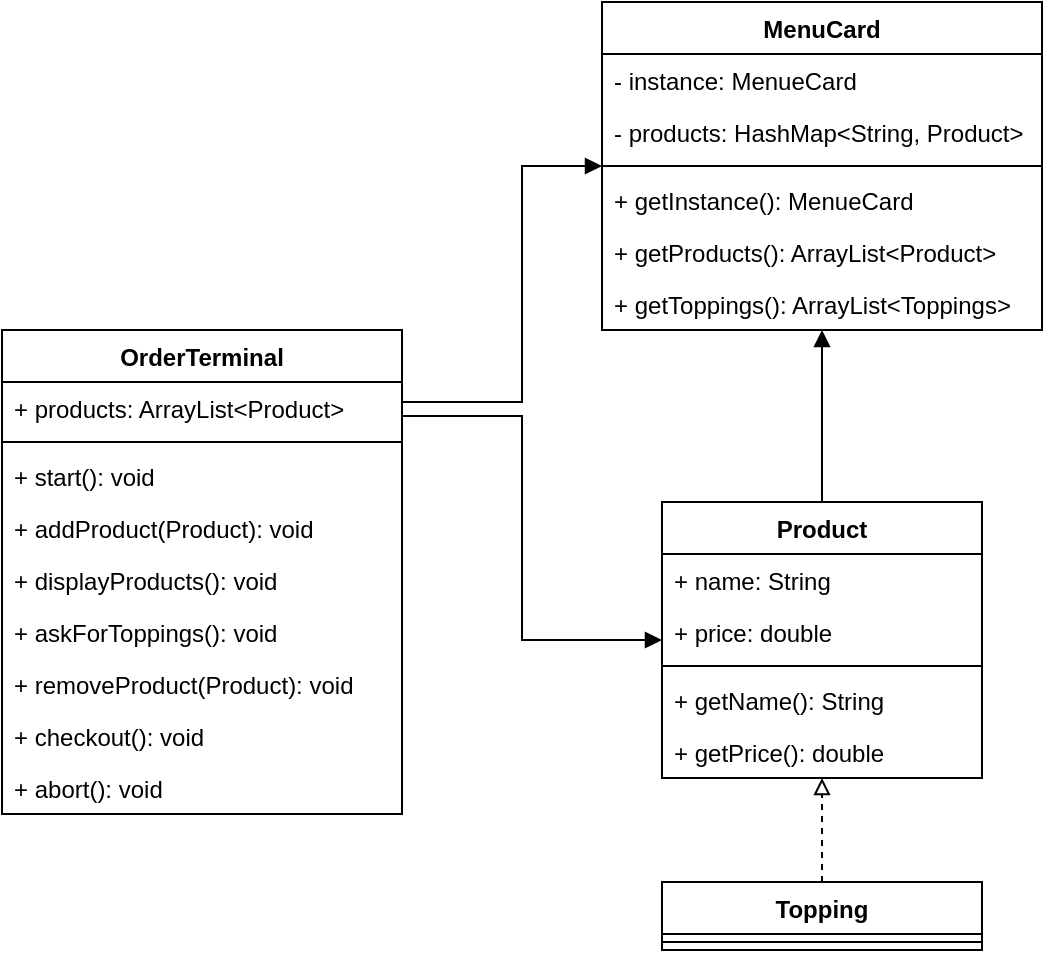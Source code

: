 <mxfile version="20.3.0" type="device"><diagram id="0wCUO6wq10h7nwsVYoel" name="Seite-1"><mxGraphModel dx="769" dy="481" grid="1" gridSize="10" guides="1" tooltips="1" connect="1" arrows="1" fold="1" page="1" pageScale="1" pageWidth="1200" pageHeight="1600" math="0" shadow="0"><root><mxCell id="0"/><mxCell id="1" parent="0"/><mxCell id="aAlrCm1Q51axm8sDeAQG-25" style="edgeStyle=orthogonalEdgeStyle;rounded=0;orthogonalLoop=1;jettySize=auto;html=1;endArrow=block;endFill=1;" edge="1" parent="1" source="aAlrCm1Q51axm8sDeAQG-1" target="aAlrCm1Q51axm8sDeAQG-9"><mxGeometry relative="1" as="geometry"><Array as="points"><mxPoint x="750" y="227"/><mxPoint x="750" y="339"/></Array></mxGeometry></mxCell><mxCell id="aAlrCm1Q51axm8sDeAQG-1" value="OrderTerminal" style="swimlane;fontStyle=1;align=center;verticalAlign=top;childLayout=stackLayout;horizontal=1;startSize=26;horizontalStack=0;resizeParent=1;resizeParentMax=0;resizeLast=0;collapsible=1;marginBottom=0;" vertex="1" parent="1"><mxGeometry x="490" y="184" width="200" height="242" as="geometry"/></mxCell><mxCell id="aAlrCm1Q51axm8sDeAQG-2" value="+ products: ArrayList&lt;Product&gt;" style="text;strokeColor=none;fillColor=none;align=left;verticalAlign=top;spacingLeft=4;spacingRight=4;overflow=hidden;rotatable=0;points=[[0,0.5],[1,0.5]];portConstraint=eastwest;" vertex="1" parent="aAlrCm1Q51axm8sDeAQG-1"><mxGeometry y="26" width="200" height="26" as="geometry"/></mxCell><mxCell id="aAlrCm1Q51axm8sDeAQG-3" value="" style="line;strokeWidth=1;fillColor=none;align=left;verticalAlign=middle;spacingTop=-1;spacingLeft=3;spacingRight=3;rotatable=0;labelPosition=right;points=[];portConstraint=eastwest;strokeColor=inherit;" vertex="1" parent="aAlrCm1Q51axm8sDeAQG-1"><mxGeometry y="52" width="200" height="8" as="geometry"/></mxCell><mxCell id="aAlrCm1Q51axm8sDeAQG-26" value="+ start(): void" style="text;strokeColor=none;fillColor=none;align=left;verticalAlign=top;spacingLeft=4;spacingRight=4;overflow=hidden;rotatable=0;points=[[0,0.5],[1,0.5]];portConstraint=eastwest;" vertex="1" parent="aAlrCm1Q51axm8sDeAQG-1"><mxGeometry y="60" width="200" height="26" as="geometry"/></mxCell><mxCell id="aAlrCm1Q51axm8sDeAQG-4" value="+ addProduct(Product): void" style="text;strokeColor=none;fillColor=none;align=left;verticalAlign=top;spacingLeft=4;spacingRight=4;overflow=hidden;rotatable=0;points=[[0,0.5],[1,0.5]];portConstraint=eastwest;" vertex="1" parent="aAlrCm1Q51axm8sDeAQG-1"><mxGeometry y="86" width="200" height="26" as="geometry"/></mxCell><mxCell id="aAlrCm1Q51axm8sDeAQG-32" value="+ displayProducts(): void" style="text;strokeColor=none;fillColor=none;align=left;verticalAlign=top;spacingLeft=4;spacingRight=4;overflow=hidden;rotatable=0;points=[[0,0.5],[1,0.5]];portConstraint=eastwest;" vertex="1" parent="aAlrCm1Q51axm8sDeAQG-1"><mxGeometry y="112" width="200" height="26" as="geometry"/></mxCell><mxCell id="aAlrCm1Q51axm8sDeAQG-33" value="+ askForToppings(): void" style="text;strokeColor=none;fillColor=none;align=left;verticalAlign=top;spacingLeft=4;spacingRight=4;overflow=hidden;rotatable=0;points=[[0,0.5],[1,0.5]];portConstraint=eastwest;" vertex="1" parent="aAlrCm1Q51axm8sDeAQG-1"><mxGeometry y="138" width="200" height="26" as="geometry"/></mxCell><mxCell id="aAlrCm1Q51axm8sDeAQG-27" value="+ removeProduct(Product): void" style="text;strokeColor=none;fillColor=none;align=left;verticalAlign=top;spacingLeft=4;spacingRight=4;overflow=hidden;rotatable=0;points=[[0,0.5],[1,0.5]];portConstraint=eastwest;" vertex="1" parent="aAlrCm1Q51axm8sDeAQG-1"><mxGeometry y="164" width="200" height="26" as="geometry"/></mxCell><mxCell id="aAlrCm1Q51axm8sDeAQG-28" value="+ checkout(): void" style="text;strokeColor=none;fillColor=none;align=left;verticalAlign=top;spacingLeft=4;spacingRight=4;overflow=hidden;rotatable=0;points=[[0,0.5],[1,0.5]];portConstraint=eastwest;" vertex="1" parent="aAlrCm1Q51axm8sDeAQG-1"><mxGeometry y="190" width="200" height="26" as="geometry"/></mxCell><mxCell id="aAlrCm1Q51axm8sDeAQG-29" value="+ abort(): void" style="text;strokeColor=none;fillColor=none;align=left;verticalAlign=top;spacingLeft=4;spacingRight=4;overflow=hidden;rotatable=0;points=[[0,0.5],[1,0.5]];portConstraint=eastwest;" vertex="1" parent="aAlrCm1Q51axm8sDeAQG-1"><mxGeometry y="216" width="200" height="26" as="geometry"/></mxCell><mxCell id="aAlrCm1Q51axm8sDeAQG-5" value="MenuCard" style="swimlane;fontStyle=1;align=center;verticalAlign=top;childLayout=stackLayout;horizontal=1;startSize=26;horizontalStack=0;resizeParent=1;resizeParentMax=0;resizeLast=0;collapsible=1;marginBottom=0;" vertex="1" parent="1"><mxGeometry x="790" y="20" width="220" height="164" as="geometry"/></mxCell><mxCell id="aAlrCm1Q51axm8sDeAQG-19" value="- instance: MenueCard" style="text;strokeColor=none;fillColor=none;align=left;verticalAlign=top;spacingLeft=4;spacingRight=4;overflow=hidden;rotatable=0;points=[[0,0.5],[1,0.5]];portConstraint=eastwest;" vertex="1" parent="aAlrCm1Q51axm8sDeAQG-5"><mxGeometry y="26" width="220" height="26" as="geometry"/></mxCell><mxCell id="aAlrCm1Q51axm8sDeAQG-6" value="- products: HashMap&lt;String, Product&gt;" style="text;strokeColor=none;fillColor=none;align=left;verticalAlign=top;spacingLeft=4;spacingRight=4;overflow=hidden;rotatable=0;points=[[0,0.5],[1,0.5]];portConstraint=eastwest;" vertex="1" parent="aAlrCm1Q51axm8sDeAQG-5"><mxGeometry y="52" width="220" height="26" as="geometry"/></mxCell><mxCell id="aAlrCm1Q51axm8sDeAQG-7" value="" style="line;strokeWidth=1;fillColor=none;align=left;verticalAlign=middle;spacingTop=-1;spacingLeft=3;spacingRight=3;rotatable=0;labelPosition=right;points=[];portConstraint=eastwest;strokeColor=inherit;" vertex="1" parent="aAlrCm1Q51axm8sDeAQG-5"><mxGeometry y="78" width="220" height="8" as="geometry"/></mxCell><mxCell id="aAlrCm1Q51axm8sDeAQG-8" value="+ getInstance(): MenueCard" style="text;strokeColor=none;fillColor=none;align=left;verticalAlign=top;spacingLeft=4;spacingRight=4;overflow=hidden;rotatable=0;points=[[0,0.5],[1,0.5]];portConstraint=eastwest;" vertex="1" parent="aAlrCm1Q51axm8sDeAQG-5"><mxGeometry y="86" width="220" height="26" as="geometry"/></mxCell><mxCell id="aAlrCm1Q51axm8sDeAQG-17" value="+ getProducts(): ArrayList&lt;Product&gt;" style="text;strokeColor=none;fillColor=none;align=left;verticalAlign=top;spacingLeft=4;spacingRight=4;overflow=hidden;rotatable=0;points=[[0,0.5],[1,0.5]];portConstraint=eastwest;" vertex="1" parent="aAlrCm1Q51axm8sDeAQG-5"><mxGeometry y="112" width="220" height="26" as="geometry"/></mxCell><mxCell id="aAlrCm1Q51axm8sDeAQG-18" value="+ getToppings(): ArrayList&lt;Toppings&gt;" style="text;strokeColor=none;fillColor=none;align=left;verticalAlign=top;spacingLeft=4;spacingRight=4;overflow=hidden;rotatable=0;points=[[0,0.5],[1,0.5]];portConstraint=eastwest;" vertex="1" parent="aAlrCm1Q51axm8sDeAQG-5"><mxGeometry y="138" width="220" height="26" as="geometry"/></mxCell><mxCell id="aAlrCm1Q51axm8sDeAQG-23" style="edgeStyle=orthogonalEdgeStyle;rounded=0;orthogonalLoop=1;jettySize=auto;html=1;endArrow=block;endFill=1;" edge="1" parent="1" source="aAlrCm1Q51axm8sDeAQG-9" target="aAlrCm1Q51axm8sDeAQG-5"><mxGeometry relative="1" as="geometry"/></mxCell><mxCell id="aAlrCm1Q51axm8sDeAQG-9" value="Product" style="swimlane;fontStyle=1;align=center;verticalAlign=top;childLayout=stackLayout;horizontal=1;startSize=26;horizontalStack=0;resizeParent=1;resizeParentMax=0;resizeLast=0;collapsible=1;marginBottom=0;" vertex="1" parent="1"><mxGeometry x="820" y="270" width="160" height="138" as="geometry"/></mxCell><mxCell id="aAlrCm1Q51axm8sDeAQG-20" value="+ name: String" style="text;strokeColor=none;fillColor=none;align=left;verticalAlign=top;spacingLeft=4;spacingRight=4;overflow=hidden;rotatable=0;points=[[0,0.5],[1,0.5]];portConstraint=eastwest;" vertex="1" parent="aAlrCm1Q51axm8sDeAQG-9"><mxGeometry y="26" width="160" height="26" as="geometry"/></mxCell><mxCell id="aAlrCm1Q51axm8sDeAQG-10" value="+ price: double" style="text;strokeColor=none;fillColor=none;align=left;verticalAlign=top;spacingLeft=4;spacingRight=4;overflow=hidden;rotatable=0;points=[[0,0.5],[1,0.5]];portConstraint=eastwest;" vertex="1" parent="aAlrCm1Q51axm8sDeAQG-9"><mxGeometry y="52" width="160" height="26" as="geometry"/></mxCell><mxCell id="aAlrCm1Q51axm8sDeAQG-11" value="" style="line;strokeWidth=1;fillColor=none;align=left;verticalAlign=middle;spacingTop=-1;spacingLeft=3;spacingRight=3;rotatable=0;labelPosition=right;points=[];portConstraint=eastwest;strokeColor=inherit;" vertex="1" parent="aAlrCm1Q51axm8sDeAQG-9"><mxGeometry y="78" width="160" height="8" as="geometry"/></mxCell><mxCell id="aAlrCm1Q51axm8sDeAQG-21" value="+ getName(): String" style="text;strokeColor=none;fillColor=none;align=left;verticalAlign=top;spacingLeft=4;spacingRight=4;overflow=hidden;rotatable=0;points=[[0,0.5],[1,0.5]];portConstraint=eastwest;" vertex="1" parent="aAlrCm1Q51axm8sDeAQG-9"><mxGeometry y="86" width="160" height="26" as="geometry"/></mxCell><mxCell id="aAlrCm1Q51axm8sDeAQG-12" value="+ getPrice(): double" style="text;strokeColor=none;fillColor=none;align=left;verticalAlign=top;spacingLeft=4;spacingRight=4;overflow=hidden;rotatable=0;points=[[0,0.5],[1,0.5]];portConstraint=eastwest;" vertex="1" parent="aAlrCm1Q51axm8sDeAQG-9"><mxGeometry y="112" width="160" height="26" as="geometry"/></mxCell><mxCell id="aAlrCm1Q51axm8sDeAQG-22" style="edgeStyle=orthogonalEdgeStyle;rounded=0;orthogonalLoop=1;jettySize=auto;html=1;dashed=1;endArrow=block;endFill=0;" edge="1" parent="1" source="aAlrCm1Q51axm8sDeAQG-13" target="aAlrCm1Q51axm8sDeAQG-9"><mxGeometry relative="1" as="geometry"/></mxCell><mxCell id="aAlrCm1Q51axm8sDeAQG-13" value="Topping" style="swimlane;fontStyle=1;align=center;verticalAlign=top;childLayout=stackLayout;horizontal=1;startSize=26;horizontalStack=0;resizeParent=1;resizeParentMax=0;resizeLast=0;collapsible=1;marginBottom=0;" vertex="1" parent="1"><mxGeometry x="820" y="460" width="160" height="34" as="geometry"/></mxCell><mxCell id="aAlrCm1Q51axm8sDeAQG-15" value="" style="line;strokeWidth=1;fillColor=none;align=left;verticalAlign=middle;spacingTop=-1;spacingLeft=3;spacingRight=3;rotatable=0;labelPosition=right;points=[];portConstraint=eastwest;strokeColor=inherit;" vertex="1" parent="aAlrCm1Q51axm8sDeAQG-13"><mxGeometry y="26" width="160" height="8" as="geometry"/></mxCell><mxCell id="aAlrCm1Q51axm8sDeAQG-24" style="edgeStyle=orthogonalEdgeStyle;rounded=0;orthogonalLoop=1;jettySize=auto;html=1;endArrow=block;endFill=1;" edge="1" parent="1" source="aAlrCm1Q51axm8sDeAQG-2" target="aAlrCm1Q51axm8sDeAQG-5"><mxGeometry relative="1" as="geometry"><Array as="points"><mxPoint x="750" y="220"/><mxPoint x="750" y="102"/></Array></mxGeometry></mxCell></root></mxGraphModel></diagram></mxfile>